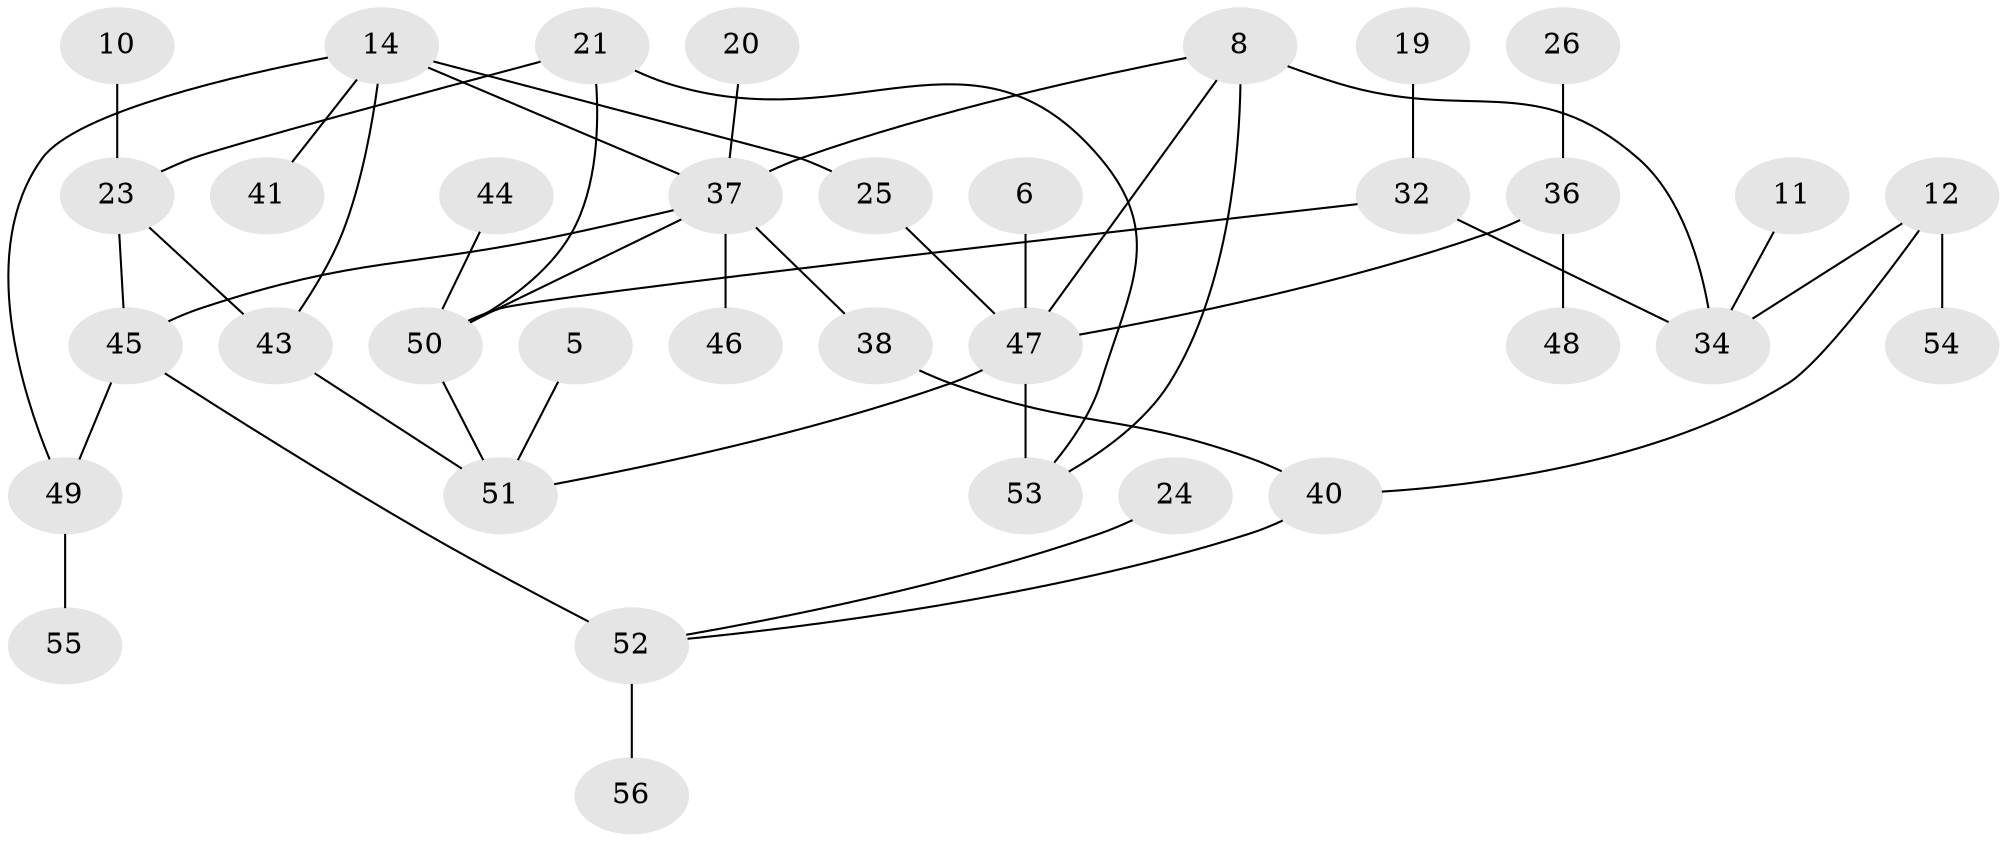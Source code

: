 // original degree distribution, {3: 0.23214285714285715, 0: 0.16964285714285715, 2: 0.25, 1: 0.25892857142857145, 4: 0.044642857142857144, 5: 0.044642857142857144}
// Generated by graph-tools (version 1.1) at 2025/49/03/09/25 03:49:12]
// undirected, 35 vertices, 45 edges
graph export_dot {
graph [start="1"]
  node [color=gray90,style=filled];
  5;
  6;
  8;
  10;
  11;
  12;
  14;
  19;
  20;
  21;
  23;
  24;
  25;
  26;
  32;
  34;
  36;
  37;
  38;
  40;
  41;
  43;
  44;
  45;
  46;
  47;
  48;
  49;
  50;
  51;
  52;
  53;
  54;
  55;
  56;
  5 -- 51 [weight=1.0];
  6 -- 47 [weight=1.0];
  8 -- 34 [weight=1.0];
  8 -- 37 [weight=1.0];
  8 -- 47 [weight=1.0];
  8 -- 53 [weight=1.0];
  10 -- 23 [weight=1.0];
  11 -- 34 [weight=1.0];
  12 -- 34 [weight=1.0];
  12 -- 40 [weight=1.0];
  12 -- 54 [weight=1.0];
  14 -- 25 [weight=1.0];
  14 -- 37 [weight=1.0];
  14 -- 41 [weight=1.0];
  14 -- 43 [weight=1.0];
  14 -- 49 [weight=1.0];
  19 -- 32 [weight=1.0];
  20 -- 37 [weight=1.0];
  21 -- 23 [weight=1.0];
  21 -- 50 [weight=1.0];
  21 -- 53 [weight=1.0];
  23 -- 43 [weight=1.0];
  23 -- 45 [weight=1.0];
  24 -- 52 [weight=1.0];
  25 -- 47 [weight=1.0];
  26 -- 36 [weight=1.0];
  32 -- 34 [weight=1.0];
  32 -- 50 [weight=1.0];
  36 -- 47 [weight=1.0];
  36 -- 48 [weight=1.0];
  37 -- 38 [weight=1.0];
  37 -- 45 [weight=1.0];
  37 -- 46 [weight=1.0];
  37 -- 50 [weight=1.0];
  38 -- 40 [weight=1.0];
  40 -- 52 [weight=1.0];
  43 -- 51 [weight=1.0];
  44 -- 50 [weight=1.0];
  45 -- 49 [weight=1.0];
  45 -- 52 [weight=2.0];
  47 -- 51 [weight=1.0];
  47 -- 53 [weight=1.0];
  49 -- 55 [weight=1.0];
  50 -- 51 [weight=1.0];
  52 -- 56 [weight=1.0];
}
